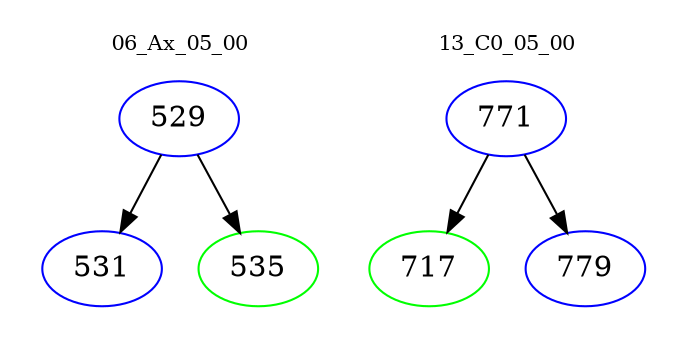 digraph{
subgraph cluster_0 {
color = white
label = "06_Ax_05_00";
fontsize=10;
T0_529 [label="529", color="blue"]
T0_529 -> T0_531 [color="black"]
T0_531 [label="531", color="blue"]
T0_529 -> T0_535 [color="black"]
T0_535 [label="535", color="green"]
}
subgraph cluster_1 {
color = white
label = "13_C0_05_00";
fontsize=10;
T1_771 [label="771", color="blue"]
T1_771 -> T1_717 [color="black"]
T1_717 [label="717", color="green"]
T1_771 -> T1_779 [color="black"]
T1_779 [label="779", color="blue"]
}
}

